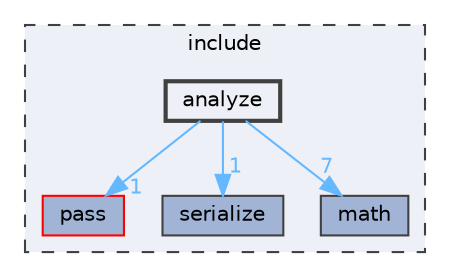 digraph "include/analyze"
{
 // LATEX_PDF_SIZE
  bgcolor="transparent";
  edge [fontname=Helvetica,fontsize=10,labelfontname=Helvetica,labelfontsize=10];
  node [fontname=Helvetica,fontsize=10,shape=box,height=0.2,width=0.4];
  compound=true
  subgraph clusterdir_d44c64559bbebec7f509842c48db8b23 {
    graph [ bgcolor="#edf0f7", pencolor="grey25", label="include", fontname=Helvetica,fontsize=10 style="filled,dashed", URL="dir_d44c64559bbebec7f509842c48db8b23.html",tooltip=""]
  dir_400cb07f6e971a8c84d36ddb14655011 [label="pass", fillcolor="#a2b4d6", color="red", style="filled", URL="dir_400cb07f6e971a8c84d36ddb14655011.html",tooltip=""];
  dir_d6dce8604daa6d974602991ede05feb6 [label="serialize", fillcolor="#a2b4d6", color="grey25", style="filled", URL="dir_d6dce8604daa6d974602991ede05feb6.html",tooltip=""];
  dir_fba38f648377aa56ae5d69782adf9e53 [label="math", fillcolor="#a2b4d6", color="grey25", style="filled", URL="dir_fba38f648377aa56ae5d69782adf9e53.html",tooltip=""];
  dir_e595891c1e16b1dfcc01339440c0de82 [label="analyze", fillcolor="#edf0f7", color="grey25", style="filled,bold", URL="dir_e595891c1e16b1dfcc01339440c0de82.html",tooltip=""];
  }
  dir_e595891c1e16b1dfcc01339440c0de82->dir_400cb07f6e971a8c84d36ddb14655011 [headlabel="1", labeldistance=1.5 headhref="dir_000000_000020.html" color="steelblue1" fontcolor="steelblue1"];
  dir_e595891c1e16b1dfcc01339440c0de82->dir_d6dce8604daa6d974602991ede05feb6 [headlabel="1", labeldistance=1.5 headhref="dir_000000_000026.html" color="steelblue1" fontcolor="steelblue1"];
  dir_e595891c1e16b1dfcc01339440c0de82->dir_fba38f648377aa56ae5d69782adf9e53 [headlabel="7", labeldistance=1.5 headhref="dir_000000_000018.html" color="steelblue1" fontcolor="steelblue1"];
}
